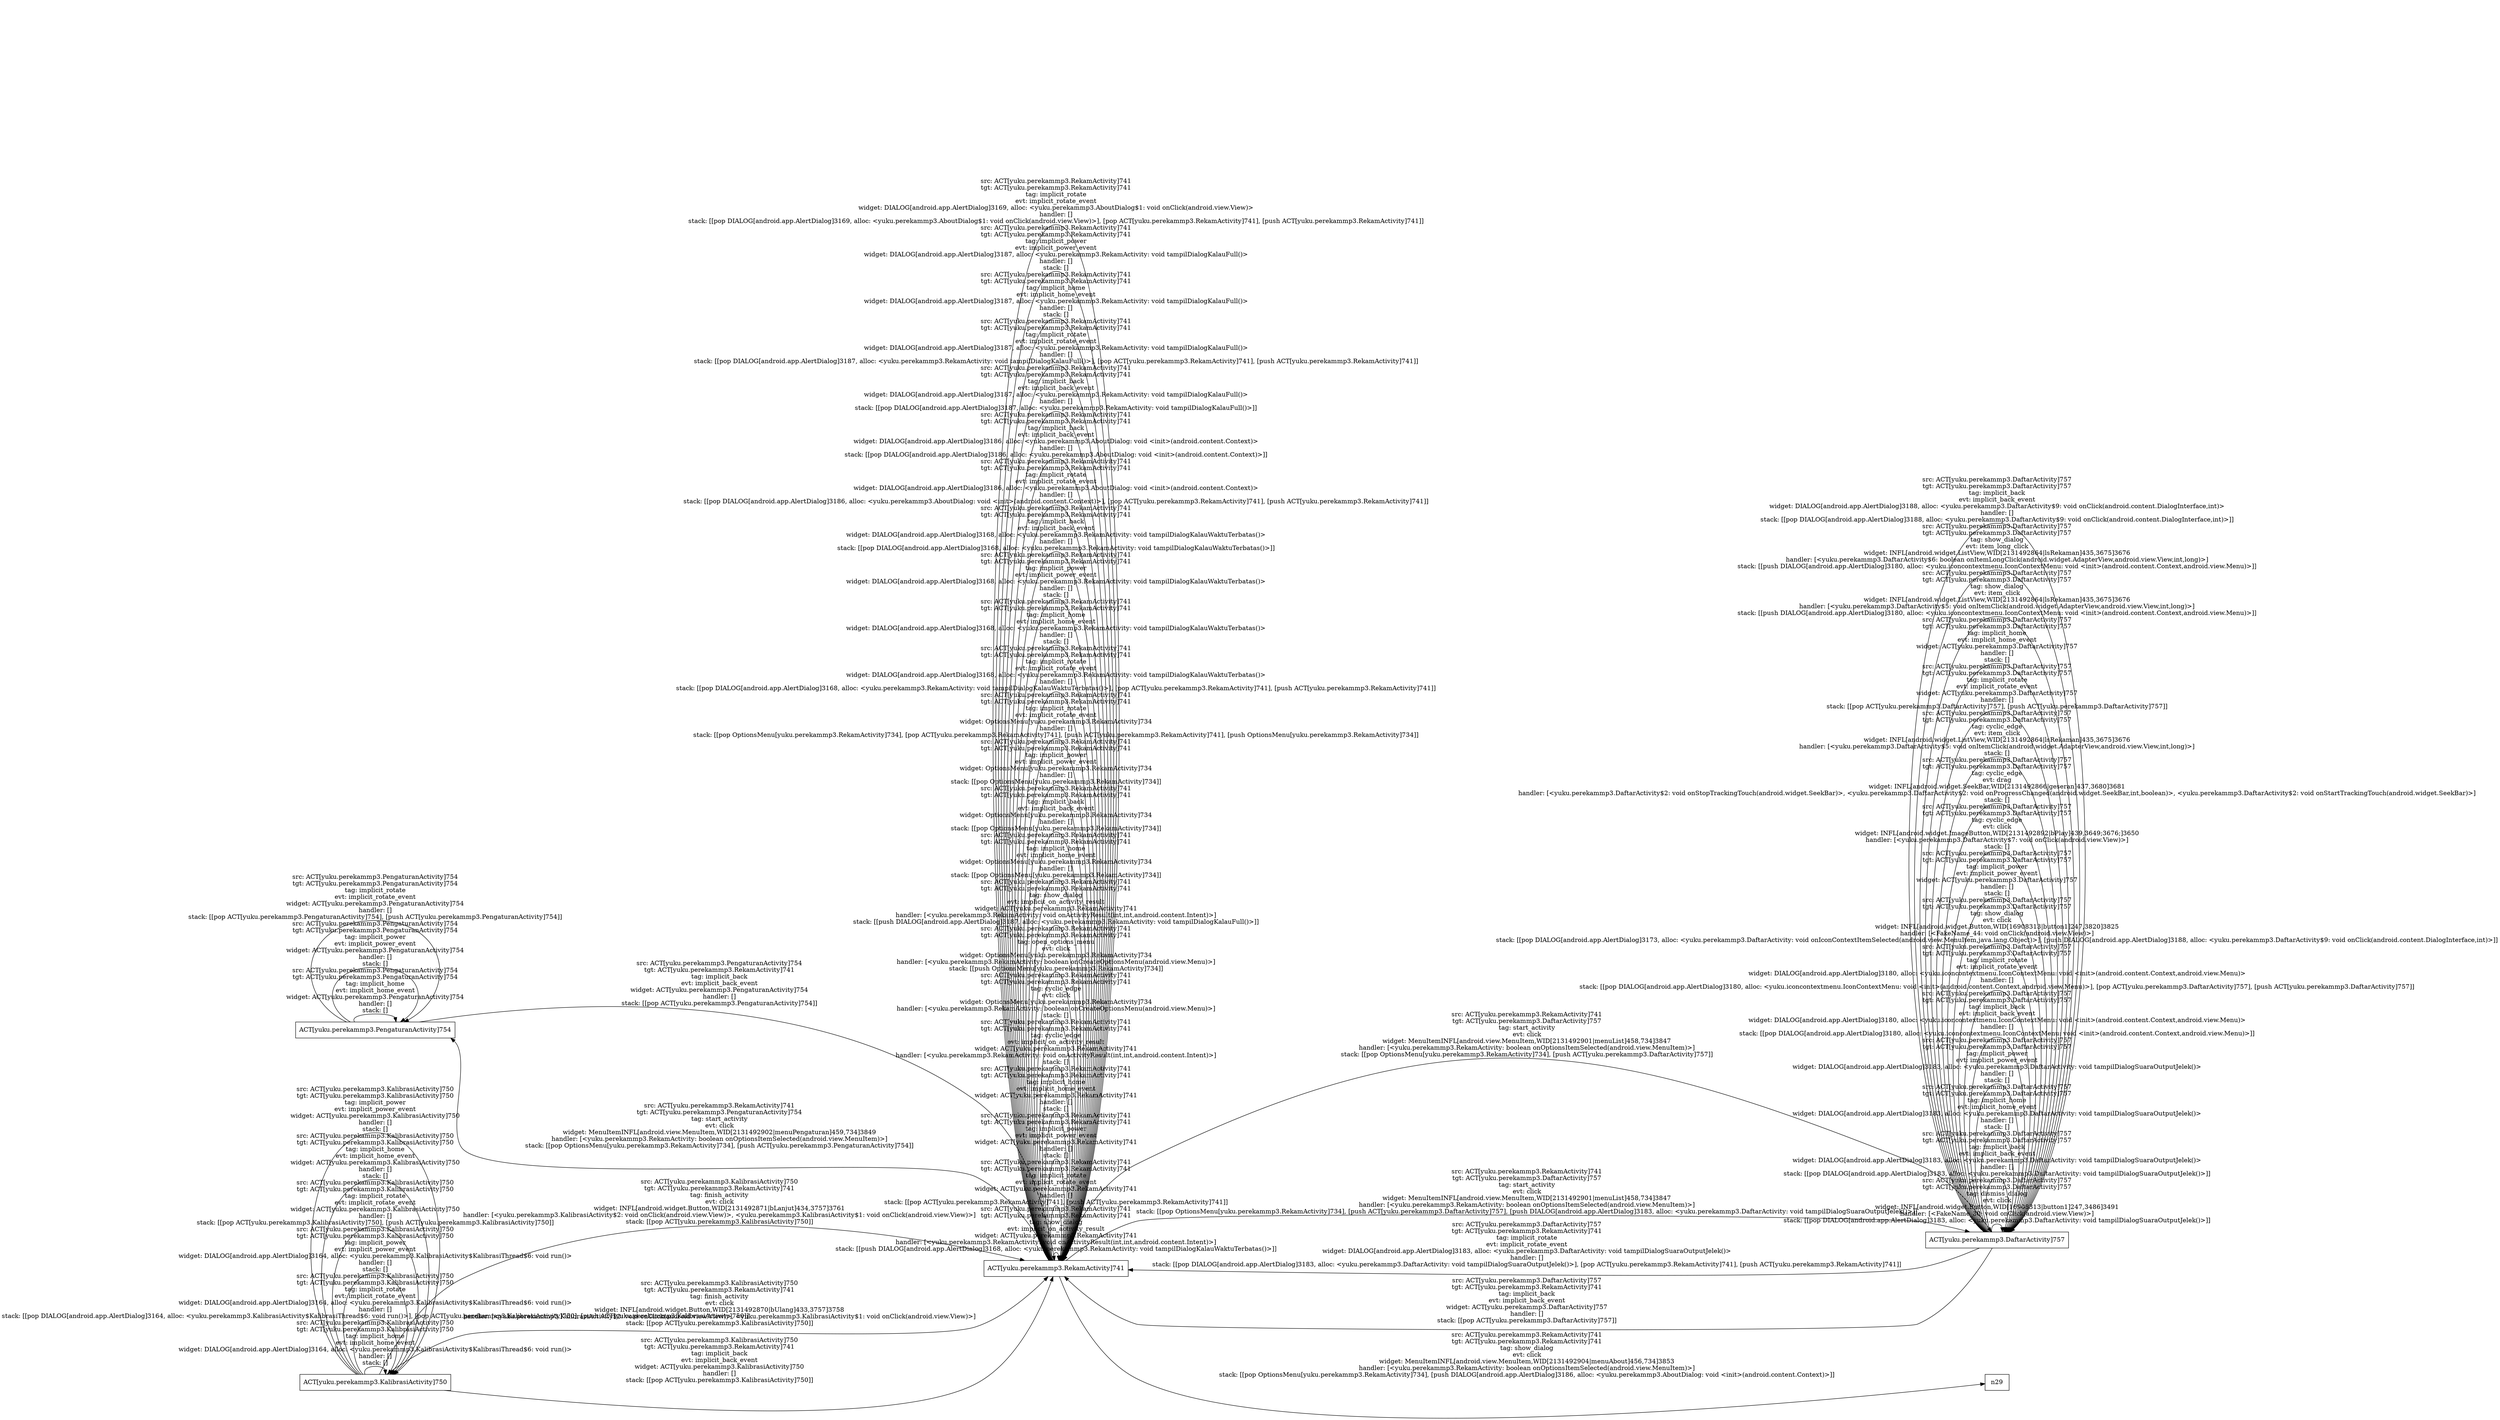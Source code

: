 digraph G {
 rankdir=LR;
 node[shape=box];
 n3 [label="ACT[yuku.perekammp3.PengaturanActivity]754"];
 n1 [label="ACT[yuku.perekammp3.RekamActivity]741"];
 n4 [label="ACT[yuku.perekammp3.DaftarActivity]757"];
 n2 [label="ACT[yuku.perekammp3.KalibrasiActivity]750"];
 n4 -> n4 [label="src: ACT[yuku.perekammp3.DaftarActivity]757\ntgt: ACT[yuku.perekammp3.DaftarActivity]757\ntag: dismiss_dialog\nevt: click\nwidget: INFL[android.widget.Button,WID[16908313|button1]247,3486]3491\nhandler: [<FakeName_30: void onClick(android.view.View)>]\nstack: [[pop DIALOG[android.app.AlertDialog]3183, alloc: <yuku.perekammp3.DaftarActivity: void tampilDialogSuaraOutputJelek()>]]\n"];
 n4 -> n4 [label="src: ACT[yuku.perekammp3.DaftarActivity]757\ntgt: ACT[yuku.perekammp3.DaftarActivity]757\ntag: implicit_back\nevt: implicit_back_event\nwidget: DIALOG[android.app.AlertDialog]3183, alloc: <yuku.perekammp3.DaftarActivity: void tampilDialogSuaraOutputJelek()>\nhandler: []\nstack: [[pop DIALOG[android.app.AlertDialog]3183, alloc: <yuku.perekammp3.DaftarActivity: void tampilDialogSuaraOutputJelek()>]]\n"];
 n4 -> n4 [label="src: ACT[yuku.perekammp3.DaftarActivity]757\ntgt: ACT[yuku.perekammp3.DaftarActivity]757\ntag: implicit_home\nevt: implicit_home_event\nwidget: DIALOG[android.app.AlertDialog]3183, alloc: <yuku.perekammp3.DaftarActivity: void tampilDialogSuaraOutputJelek()>\nhandler: []\nstack: []\n"];
 n4 -> n4 [label="src: ACT[yuku.perekammp3.DaftarActivity]757\ntgt: ACT[yuku.perekammp3.DaftarActivity]757\ntag: implicit_power\nevt: implicit_power_event\nwidget: DIALOG[android.app.AlertDialog]3183, alloc: <yuku.perekammp3.DaftarActivity: void tampilDialogSuaraOutputJelek()>\nhandler: []\nstack: []\n"];
 n4 -> n1 [label="src: ACT[yuku.perekammp3.DaftarActivity]757\ntgt: ACT[yuku.perekammp3.RekamActivity]741\ntag: implicit_rotate\nevt: implicit_rotate_event\nwidget: DIALOG[android.app.AlertDialog]3183, alloc: <yuku.perekammp3.DaftarActivity: void tampilDialogSuaraOutputJelek()>\nhandler: []\nstack: [[pop DIALOG[android.app.AlertDialog]3183, alloc: <yuku.perekammp3.DaftarActivity: void tampilDialogSuaraOutputJelek()>], [pop ACT[yuku.perekammp3.RekamActivity]741], [push ACT[yuku.perekammp3.RekamActivity]741]]\n"];
 n3 -> n3 [label="src: ACT[yuku.perekammp3.PengaturanActivity]754\ntgt: ACT[yuku.perekammp3.PengaturanActivity]754\ntag: implicit_home\nevt: implicit_home_event\nwidget: ACT[yuku.perekammp3.PengaturanActivity]754\nhandler: []\nstack: []\n"];
 n3 -> n1 [label="src: ACT[yuku.perekammp3.PengaturanActivity]754\ntgt: ACT[yuku.perekammp3.RekamActivity]741\ntag: implicit_back\nevt: implicit_back_event\nwidget: ACT[yuku.perekammp3.PengaturanActivity]754\nhandler: []\nstack: [[pop ACT[yuku.perekammp3.PengaturanActivity]754]]\n"];
 n3 -> n3 [label="src: ACT[yuku.perekammp3.PengaturanActivity]754\ntgt: ACT[yuku.perekammp3.PengaturanActivity]754\ntag: implicit_power\nevt: implicit_power_event\nwidget: ACT[yuku.perekammp3.PengaturanActivity]754\nhandler: []\nstack: []\n"];
 n3 -> n3 [label="src: ACT[yuku.perekammp3.PengaturanActivity]754\ntgt: ACT[yuku.perekammp3.PengaturanActivity]754\ntag: implicit_rotate\nevt: implicit_rotate_event\nwidget: ACT[yuku.perekammp3.PengaturanActivity]754\nhandler: []\nstack: [[pop ACT[yuku.perekammp3.PengaturanActivity]754], [push ACT[yuku.perekammp3.PengaturanActivity]754]]\n"];
 n1 -> n1 [label="src: ACT[yuku.perekammp3.RekamActivity]741\ntgt: ACT[yuku.perekammp3.RekamActivity]741\ntag: show_dialog\nevt: implicit_on_activity_result\nwidget: ACT[yuku.perekammp3.RekamActivity]741\nhandler: [<yuku.perekammp3.RekamActivity: void onActivityResult(int,int,android.content.Intent)>]\nstack: [[push DIALOG[android.app.AlertDialog]3168, alloc: <yuku.perekammp3.RekamActivity: void tampilDialogKalauWaktuTerbatas()>]]\n"];
 n1 -> n1 [label="src: ACT[yuku.perekammp3.RekamActivity]741\ntgt: ACT[yuku.perekammp3.RekamActivity]741\ntag: implicit_rotate\nevt: implicit_rotate_event\nwidget: ACT[yuku.perekammp3.RekamActivity]741\nhandler: []\nstack: [[pop ACT[yuku.perekammp3.RekamActivity]741], [push ACT[yuku.perekammp3.RekamActivity]741]]\n"];
 n1 -> n1 [label="src: ACT[yuku.perekammp3.RekamActivity]741\ntgt: ACT[yuku.perekammp3.RekamActivity]741\ntag: implicit_power\nevt: implicit_power_event\nwidget: ACT[yuku.perekammp3.RekamActivity]741\nhandler: []\nstack: []\n"];
 n1 -> n1 [label="src: ACT[yuku.perekammp3.RekamActivity]741\ntgt: ACT[yuku.perekammp3.RekamActivity]741\ntag: implicit_home\nevt: implicit_home_event\nwidget: ACT[yuku.perekammp3.RekamActivity]741\nhandler: []\nstack: []\n"];
 n1 -> n1 [label="src: ACT[yuku.perekammp3.RekamActivity]741\ntgt: ACT[yuku.perekammp3.RekamActivity]741\ntag: cyclic_edge\nevt: implicit_on_activity_result\nwidget: ACT[yuku.perekammp3.RekamActivity]741\nhandler: [<yuku.perekammp3.RekamActivity: void onActivityResult(int,int,android.content.Intent)>]\nstack: []\n"];
 n1 -> n1 [label="src: ACT[yuku.perekammp3.RekamActivity]741\ntgt: ACT[yuku.perekammp3.RekamActivity]741\ntag: cyclic_edge\nevt: click\nwidget: OptionsMenu[yuku.perekammp3.RekamActivity]734\nhandler: [<yuku.perekammp3.RekamActivity: boolean onCreateOptionsMenu(android.view.Menu)>]\nstack: []\n"];
 n1 -> n1 [label="src: ACT[yuku.perekammp3.RekamActivity]741\ntgt: ACT[yuku.perekammp3.RekamActivity]741\ntag: open_options_menu\nevt: click\nwidget: OptionsMenu[yuku.perekammp3.RekamActivity]734\nhandler: [<yuku.perekammp3.RekamActivity: boolean onCreateOptionsMenu(android.view.Menu)>]\nstack: [[push OptionsMenu[yuku.perekammp3.RekamActivity]734]]\n"];
 n1 -> n1 [label="src: ACT[yuku.perekammp3.RekamActivity]741\ntgt: ACT[yuku.perekammp3.RekamActivity]741\ntag: show_dialog\nevt: implicit_on_activity_result\nwidget: ACT[yuku.perekammp3.RekamActivity]741\nhandler: [<yuku.perekammp3.RekamActivity: void onActivityResult(int,int,android.content.Intent)>]\nstack: [[push DIALOG[android.app.AlertDialog]3187, alloc: <yuku.perekammp3.RekamActivity: void tampilDialogKalauFull()>]]\n"];
 n2 -> n2 [label="src: ACT[yuku.perekammp3.KalibrasiActivity]750\ntgt: ACT[yuku.perekammp3.KalibrasiActivity]750\ntag: implicit_home\nevt: implicit_home_event\nwidget: DIALOG[android.app.AlertDialog]3164, alloc: <yuku.perekammp3.KalibrasiActivity$KalibrasiThread$6: void run()>\nhandler: []\nstack: []\n"];
 n2 -> n2 [label="src: ACT[yuku.perekammp3.KalibrasiActivity]750\ntgt: ACT[yuku.perekammp3.KalibrasiActivity]750\ntag: implicit_rotate\nevt: implicit_rotate_event\nwidget: DIALOG[android.app.AlertDialog]3164, alloc: <yuku.perekammp3.KalibrasiActivity$KalibrasiThread$6: void run()>\nhandler: []\nstack: [[pop DIALOG[android.app.AlertDialog]3164, alloc: <yuku.perekammp3.KalibrasiActivity$KalibrasiThread$6: void run()>], [pop ACT[yuku.perekammp3.KalibrasiActivity]750], [push ACT[yuku.perekammp3.KalibrasiActivity]750]]\n"];
 n2 -> n2 [label="src: ACT[yuku.perekammp3.KalibrasiActivity]750\ntgt: ACT[yuku.perekammp3.KalibrasiActivity]750\ntag: implicit_power\nevt: implicit_power_event\nwidget: DIALOG[android.app.AlertDialog]3164, alloc: <yuku.perekammp3.KalibrasiActivity$KalibrasiThread$6: void run()>\nhandler: []\nstack: []\n"];
 n4 -> n4 [label="src: ACT[yuku.perekammp3.DaftarActivity]757\ntgt: ACT[yuku.perekammp3.DaftarActivity]757\ntag: implicit_back\nevt: implicit_back_event\nwidget: DIALOG[android.app.AlertDialog]3180, alloc: <yuku.iconcontextmenu.IconContextMenu: void <init>(android.content.Context,android.view.Menu)>\nhandler: []\nstack: [[pop DIALOG[android.app.AlertDialog]3180, alloc: <yuku.iconcontextmenu.IconContextMenu: void <init>(android.content.Context,android.view.Menu)>]]\n"];
 n4 -> n4 [label="src: ACT[yuku.perekammp3.DaftarActivity]757\ntgt: ACT[yuku.perekammp3.DaftarActivity]757\ntag: implicit_rotate\nevt: implicit_rotate_event\nwidget: DIALOG[android.app.AlertDialog]3180, alloc: <yuku.iconcontextmenu.IconContextMenu: void <init>(android.content.Context,android.view.Menu)>\nhandler: []\nstack: [[pop DIALOG[android.app.AlertDialog]3180, alloc: <yuku.iconcontextmenu.IconContextMenu: void <init>(android.content.Context,android.view.Menu)>], [pop ACT[yuku.perekammp3.DaftarActivity]757], [push ACT[yuku.perekammp3.DaftarActivity]757]]\n"];
 n4 -> n4 [label="src: ACT[yuku.perekammp3.DaftarActivity]757\ntgt: ACT[yuku.perekammp3.DaftarActivity]757\ntag: show_dialog\nevt: click\nwidget: INFL[android.widget.Button,WID[16908313|button1]247,3820]3825\nhandler: [<FakeName_44: void onClick(android.view.View)>]\nstack: [[pop DIALOG[android.app.AlertDialog]3173, alloc: <yuku.perekammp3.DaftarActivity: void onIconContextItemSelected(android.view.MenuItem,java.lang.Object)>], [push DIALOG[android.app.AlertDialog]3188, alloc: <yuku.perekammp3.DaftarActivity$9: void onClick(android.content.DialogInterface,int)>]]\n"];
 n1 -> n1 [label="src: ACT[yuku.perekammp3.RekamActivity]741\ntgt: ACT[yuku.perekammp3.RekamActivity]741\ntag: implicit_home\nevt: implicit_home_event\nwidget: OptionsMenu[yuku.perekammp3.RekamActivity]734\nhandler: []\nstack: [[pop OptionsMenu[yuku.perekammp3.RekamActivity]734]]\n"];
 n1 -> n1 [label="src: ACT[yuku.perekammp3.RekamActivity]741\ntgt: ACT[yuku.perekammp3.RekamActivity]741\ntag: implicit_back\nevt: implicit_back_event\nwidget: OptionsMenu[yuku.perekammp3.RekamActivity]734\nhandler: []\nstack: [[pop OptionsMenu[yuku.perekammp3.RekamActivity]734]]\n"];
 n1 -> n29 [label="src: ACT[yuku.perekammp3.RekamActivity]741\ntgt: ACT[yuku.perekammp3.RekamActivity]741\ntag: show_dialog\nevt: click\nwidget: MenuItemINFL[android.view.MenuItem,WID[2131492904|menuAbout]456,734]3853\nhandler: [<yuku.perekammp3.RekamActivity: boolean onOptionsItemSelected(android.view.MenuItem)>]\nstack: [[pop OptionsMenu[yuku.perekammp3.RekamActivity]734], [push DIALOG[android.app.AlertDialog]3186, alloc: <yuku.perekammp3.AboutDialog: void <init>(android.content.Context)>]]\n"];
 n1 -> n4 [label="src: ACT[yuku.perekammp3.RekamActivity]741\ntgt: ACT[yuku.perekammp3.DaftarActivity]757\ntag: start_activity\nevt: click\nwidget: MenuItemINFL[android.view.MenuItem,WID[2131492901|menuList]458,734]3847\nhandler: [<yuku.perekammp3.RekamActivity: boolean onOptionsItemSelected(android.view.MenuItem)>]\nstack: [[pop OptionsMenu[yuku.perekammp3.RekamActivity]734], [push ACT[yuku.perekammp3.DaftarActivity]757]]\n"];
 n1 -> n1 [label="src: ACT[yuku.perekammp3.RekamActivity]741\ntgt: ACT[yuku.perekammp3.RekamActivity]741\ntag: implicit_power\nevt: implicit_power_event\nwidget: OptionsMenu[yuku.perekammp3.RekamActivity]734\nhandler: []\nstack: [[pop OptionsMenu[yuku.perekammp3.RekamActivity]734]]\n"];
 n1 -> n3 [label="src: ACT[yuku.perekammp3.RekamActivity]741\ntgt: ACT[yuku.perekammp3.PengaturanActivity]754\ntag: start_activity\nevt: click\nwidget: MenuItemINFL[android.view.MenuItem,WID[2131492902|menuPengaturan]459,734]3849\nhandler: [<yuku.perekammp3.RekamActivity: boolean onOptionsItemSelected(android.view.MenuItem)>]\nstack: [[pop OptionsMenu[yuku.perekammp3.RekamActivity]734], [push ACT[yuku.perekammp3.PengaturanActivity]754]]\n"];
 n1 -> n4 [label="src: ACT[yuku.perekammp3.RekamActivity]741\ntgt: ACT[yuku.perekammp3.DaftarActivity]757\ntag: start_activity\nevt: click\nwidget: MenuItemINFL[android.view.MenuItem,WID[2131492901|menuList]458,734]3847\nhandler: [<yuku.perekammp3.RekamActivity: boolean onOptionsItemSelected(android.view.MenuItem)>]\nstack: [[pop OptionsMenu[yuku.perekammp3.RekamActivity]734], [push ACT[yuku.perekammp3.DaftarActivity]757], [push DIALOG[android.app.AlertDialog]3183, alloc: <yuku.perekammp3.DaftarActivity: void tampilDialogSuaraOutputJelek()>]]\n"];
 n1 -> n1 [label="src: ACT[yuku.perekammp3.RekamActivity]741\ntgt: ACT[yuku.perekammp3.RekamActivity]741\ntag: implicit_rotate\nevt: implicit_rotate_event\nwidget: OptionsMenu[yuku.perekammp3.RekamActivity]734\nhandler: []\nstack: [[pop OptionsMenu[yuku.perekammp3.RekamActivity]734], [pop ACT[yuku.perekammp3.RekamActivity]741], [push ACT[yuku.perekammp3.RekamActivity]741], [push OptionsMenu[yuku.perekammp3.RekamActivity]734]]\n"];
 n1 -> n1 [label="src: ACT[yuku.perekammp3.RekamActivity]741\ntgt: ACT[yuku.perekammp3.RekamActivity]741\ntag: implicit_rotate\nevt: implicit_rotate_event\nwidget: DIALOG[android.app.AlertDialog]3168, alloc: <yuku.perekammp3.RekamActivity: void tampilDialogKalauWaktuTerbatas()>\nhandler: []\nstack: [[pop DIALOG[android.app.AlertDialog]3168, alloc: <yuku.perekammp3.RekamActivity: void tampilDialogKalauWaktuTerbatas()>], [pop ACT[yuku.perekammp3.RekamActivity]741], [push ACT[yuku.perekammp3.RekamActivity]741]]\n"];
 n1 -> n1 [label="src: ACT[yuku.perekammp3.RekamActivity]741\ntgt: ACT[yuku.perekammp3.RekamActivity]741\ntag: implicit_home\nevt: implicit_home_event\nwidget: DIALOG[android.app.AlertDialog]3168, alloc: <yuku.perekammp3.RekamActivity: void tampilDialogKalauWaktuTerbatas()>\nhandler: []\nstack: []\n"];
 n1 -> n1 [label="src: ACT[yuku.perekammp3.RekamActivity]741\ntgt: ACT[yuku.perekammp3.RekamActivity]741\ntag: implicit_power\nevt: implicit_power_event\nwidget: DIALOG[android.app.AlertDialog]3168, alloc: <yuku.perekammp3.RekamActivity: void tampilDialogKalauWaktuTerbatas()>\nhandler: []\nstack: []\n"];
 n1 -> n1 [label="src: ACT[yuku.perekammp3.RekamActivity]741\ntgt: ACT[yuku.perekammp3.RekamActivity]741\ntag: implicit_back\nevt: implicit_back_event\nwidget: DIALOG[android.app.AlertDialog]3168, alloc: <yuku.perekammp3.RekamActivity: void tampilDialogKalauWaktuTerbatas()>\nhandler: []\nstack: [[pop DIALOG[android.app.AlertDialog]3168, alloc: <yuku.perekammp3.RekamActivity: void tampilDialogKalauWaktuTerbatas()>]]\n"];
 n4 -> n1 [label="src: ACT[yuku.perekammp3.DaftarActivity]757\ntgt: ACT[yuku.perekammp3.RekamActivity]741\ntag: implicit_back\nevt: implicit_back_event\nwidget: ACT[yuku.perekammp3.DaftarActivity]757\nhandler: []\nstack: [[pop ACT[yuku.perekammp3.DaftarActivity]757]]\n"];
 n4 -> n4 [label="src: ACT[yuku.perekammp3.DaftarActivity]757\ntgt: ACT[yuku.perekammp3.DaftarActivity]757\ntag: implicit_power\nevt: implicit_power_event\nwidget: ACT[yuku.perekammp3.DaftarActivity]757\nhandler: []\nstack: []\n"];
 n4 -> n4 [label="src: ACT[yuku.perekammp3.DaftarActivity]757\ntgt: ACT[yuku.perekammp3.DaftarActivity]757\ntag: cyclic_edge\nevt: click\nwidget: INFL[android.widget.ImageButton,WID[2131492892|bPlay]439,3649;3676;]3650\nhandler: [<yuku.perekammp3.DaftarActivity$7: void onClick(android.view.View)>]\nstack: []\n"];
 n4 -> n4 [label="src: ACT[yuku.perekammp3.DaftarActivity]757\ntgt: ACT[yuku.perekammp3.DaftarActivity]757\ntag: cyclic_edge\nevt: drag\nwidget: INFL[android.widget.SeekBar,WID[2131492866|geseran]437,3680]3681\nhandler: [<yuku.perekammp3.DaftarActivity$2: void onStopTrackingTouch(android.widget.SeekBar)>, <yuku.perekammp3.DaftarActivity$2: void onProgressChanged(android.widget.SeekBar,int,boolean)>, <yuku.perekammp3.DaftarActivity$2: void onStartTrackingTouch(android.widget.SeekBar)>]\nstack: []\n"];
 n4 -> n4 [label="src: ACT[yuku.perekammp3.DaftarActivity]757\ntgt: ACT[yuku.perekammp3.DaftarActivity]757\ntag: cyclic_edge\nevt: item_click\nwidget: INFL[android.widget.ListView,WID[2131492864|lsRekaman]435,3675]3676\nhandler: [<yuku.perekammp3.DaftarActivity$5: void onItemClick(android.widget.AdapterView,android.view.View,int,long)>]\nstack: []\n"];
 n4 -> n4 [label="src: ACT[yuku.perekammp3.DaftarActivity]757\ntgt: ACT[yuku.perekammp3.DaftarActivity]757\ntag: implicit_rotate\nevt: implicit_rotate_event\nwidget: ACT[yuku.perekammp3.DaftarActivity]757\nhandler: []\nstack: [[pop ACT[yuku.perekammp3.DaftarActivity]757], [push ACT[yuku.perekammp3.DaftarActivity]757]]\n"];
 n4 -> n4 [label="src: ACT[yuku.perekammp3.DaftarActivity]757\ntgt: ACT[yuku.perekammp3.DaftarActivity]757\ntag: implicit_home\nevt: implicit_home_event\nwidget: ACT[yuku.perekammp3.DaftarActivity]757\nhandler: []\nstack: []\n"];
 n4 -> n4 [label="src: ACT[yuku.perekammp3.DaftarActivity]757\ntgt: ACT[yuku.perekammp3.DaftarActivity]757\ntag: show_dialog\nevt: item_click\nwidget: INFL[android.widget.ListView,WID[2131492864|lsRekaman]435,3675]3676\nhandler: [<yuku.perekammp3.DaftarActivity$5: void onItemClick(android.widget.AdapterView,android.view.View,int,long)>]\nstack: [[push DIALOG[android.app.AlertDialog]3180, alloc: <yuku.iconcontextmenu.IconContextMenu: void <init>(android.content.Context,android.view.Menu)>]]\n"];
 n4 -> n4 [label="src: ACT[yuku.perekammp3.DaftarActivity]757\ntgt: ACT[yuku.perekammp3.DaftarActivity]757\ntag: show_dialog\nevt: item_long_click\nwidget: INFL[android.widget.ListView,WID[2131492864|lsRekaman]435,3675]3676\nhandler: [<yuku.perekammp3.DaftarActivity$6: boolean onItemLongClick(android.widget.AdapterView,android.view.View,int,long)>]\nstack: [[push DIALOG[android.app.AlertDialog]3180, alloc: <yuku.iconcontextmenu.IconContextMenu: void <init>(android.content.Context,android.view.Menu)>]]\n"];
 n2 -> n1 [label="src: ACT[yuku.perekammp3.KalibrasiActivity]750\ntgt: ACT[yuku.perekammp3.RekamActivity]741\ntag: finish_activity\nevt: click\nwidget: INFL[android.widget.Button,WID[2131492871|bLanjut]434,3757]3761\nhandler: [<yuku.perekammp3.KalibrasiActivity$2: void onClick(android.view.View)>, <yuku.perekammp3.KalibrasiActivity$1: void onClick(android.view.View)>]\nstack: [[pop ACT[yuku.perekammp3.KalibrasiActivity]750]]\n"];
 n2 -> n1 [label="src: ACT[yuku.perekammp3.KalibrasiActivity]750\ntgt: ACT[yuku.perekammp3.RekamActivity]741\ntag: finish_activity\nevt: click\nwidget: INFL[android.widget.Button,WID[2131492870|bUlang]433,3757]3758\nhandler: [<yuku.perekammp3.KalibrasiActivity$2: void onClick(android.view.View)>, <yuku.perekammp3.KalibrasiActivity$1: void onClick(android.view.View)>]\nstack: [[pop ACT[yuku.perekammp3.KalibrasiActivity]750]]\n"];
 n2 -> n2 [label="src: ACT[yuku.perekammp3.KalibrasiActivity]750\ntgt: ACT[yuku.perekammp3.KalibrasiActivity]750\ntag: implicit_rotate\nevt: implicit_rotate_event\nwidget: ACT[yuku.perekammp3.KalibrasiActivity]750\nhandler: []\nstack: [[pop ACT[yuku.perekammp3.KalibrasiActivity]750], [push ACT[yuku.perekammp3.KalibrasiActivity]750]]\n"];
 n2 -> n2 [label="src: ACT[yuku.perekammp3.KalibrasiActivity]750\ntgt: ACT[yuku.perekammp3.KalibrasiActivity]750\ntag: implicit_home\nevt: implicit_home_event\nwidget: ACT[yuku.perekammp3.KalibrasiActivity]750\nhandler: []\nstack: []\n"];
 n2 -> n2 [label="src: ACT[yuku.perekammp3.KalibrasiActivity]750\ntgt: ACT[yuku.perekammp3.KalibrasiActivity]750\ntag: implicit_power\nevt: implicit_power_event\nwidget: ACT[yuku.perekammp3.KalibrasiActivity]750\nhandler: []\nstack: []\n"];
 n2 -> n1 [label="src: ACT[yuku.perekammp3.KalibrasiActivity]750\ntgt: ACT[yuku.perekammp3.RekamActivity]741\ntag: implicit_back\nevt: implicit_back_event\nwidget: ACT[yuku.perekammp3.KalibrasiActivity]750\nhandler: []\nstack: [[pop ACT[yuku.perekammp3.KalibrasiActivity]750]]\n"];
 n1 -> n1 [label="src: ACT[yuku.perekammp3.RekamActivity]741\ntgt: ACT[yuku.perekammp3.RekamActivity]741\ntag: implicit_rotate\nevt: implicit_rotate_event\nwidget: DIALOG[android.app.AlertDialog]3186, alloc: <yuku.perekammp3.AboutDialog: void <init>(android.content.Context)>\nhandler: []\nstack: [[pop DIALOG[android.app.AlertDialog]3186, alloc: <yuku.perekammp3.AboutDialog: void <init>(android.content.Context)>], [pop ACT[yuku.perekammp3.RekamActivity]741], [push ACT[yuku.perekammp3.RekamActivity]741]]\n"];
 n1 -> n1 [label="src: ACT[yuku.perekammp3.RekamActivity]741\ntgt: ACT[yuku.perekammp3.RekamActivity]741\ntag: implicit_back\nevt: implicit_back_event\nwidget: DIALOG[android.app.AlertDialog]3186, alloc: <yuku.perekammp3.AboutDialog: void <init>(android.content.Context)>\nhandler: []\nstack: [[pop DIALOG[android.app.AlertDialog]3186, alloc: <yuku.perekammp3.AboutDialog: void <init>(android.content.Context)>]]\n"];
 n1 -> n1 [label="src: ACT[yuku.perekammp3.RekamActivity]741\ntgt: ACT[yuku.perekammp3.RekamActivity]741\ntag: implicit_back\nevt: implicit_back_event\nwidget: DIALOG[android.app.AlertDialog]3187, alloc: <yuku.perekammp3.RekamActivity: void tampilDialogKalauFull()>\nhandler: []\nstack: [[pop DIALOG[android.app.AlertDialog]3187, alloc: <yuku.perekammp3.RekamActivity: void tampilDialogKalauFull()>]]\n"];
 n1 -> n1 [label="src: ACT[yuku.perekammp3.RekamActivity]741\ntgt: ACT[yuku.perekammp3.RekamActivity]741\ntag: implicit_rotate\nevt: implicit_rotate_event\nwidget: DIALOG[android.app.AlertDialog]3187, alloc: <yuku.perekammp3.RekamActivity: void tampilDialogKalauFull()>\nhandler: []\nstack: [[pop DIALOG[android.app.AlertDialog]3187, alloc: <yuku.perekammp3.RekamActivity: void tampilDialogKalauFull()>], [pop ACT[yuku.perekammp3.RekamActivity]741], [push ACT[yuku.perekammp3.RekamActivity]741]]\n"];
 n1 -> n1 [label="src: ACT[yuku.perekammp3.RekamActivity]741\ntgt: ACT[yuku.perekammp3.RekamActivity]741\ntag: implicit_home\nevt: implicit_home_event\nwidget: DIALOG[android.app.AlertDialog]3187, alloc: <yuku.perekammp3.RekamActivity: void tampilDialogKalauFull()>\nhandler: []\nstack: []\n"];
 n1 -> n1 [label="src: ACT[yuku.perekammp3.RekamActivity]741\ntgt: ACT[yuku.perekammp3.RekamActivity]741\ntag: implicit_power\nevt: implicit_power_event\nwidget: DIALOG[android.app.AlertDialog]3187, alloc: <yuku.perekammp3.RekamActivity: void tampilDialogKalauFull()>\nhandler: []\nstack: []\n"];
 n1 -> n1 [label="src: ACT[yuku.perekammp3.RekamActivity]741\ntgt: ACT[yuku.perekammp3.RekamActivity]741\ntag: implicit_rotate\nevt: implicit_rotate_event\nwidget: DIALOG[android.app.AlertDialog]3169, alloc: <yuku.perekammp3.AboutDialog$1: void onClick(android.view.View)>\nhandler: []\nstack: [[pop DIALOG[android.app.AlertDialog]3169, alloc: <yuku.perekammp3.AboutDialog$1: void onClick(android.view.View)>], [pop ACT[yuku.perekammp3.RekamActivity]741], [push ACT[yuku.perekammp3.RekamActivity]741]]\n"];
 n4 -> n4 [label="src: ACT[yuku.perekammp3.DaftarActivity]757\ntgt: ACT[yuku.perekammp3.DaftarActivity]757\ntag: implicit_back\nevt: implicit_back_event\nwidget: DIALOG[android.app.AlertDialog]3188, alloc: <yuku.perekammp3.DaftarActivity$9: void onClick(android.content.DialogInterface,int)>\nhandler: []\nstack: [[pop DIALOG[android.app.AlertDialog]3188, alloc: <yuku.perekammp3.DaftarActivity$9: void onClick(android.content.DialogInterface,int)>]]\n"];
}